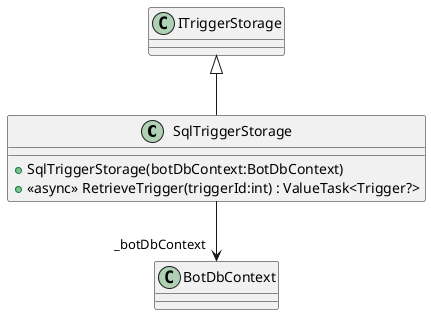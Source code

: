 @startuml
class SqlTriggerStorage {
    + SqlTriggerStorage(botDbContext:BotDbContext)
    + <<async>> RetrieveTrigger(triggerId:int) : ValueTask<Trigger?>
}
ITriggerStorage <|-- SqlTriggerStorage
SqlTriggerStorage --> "_botDbContext" BotDbContext
@enduml
